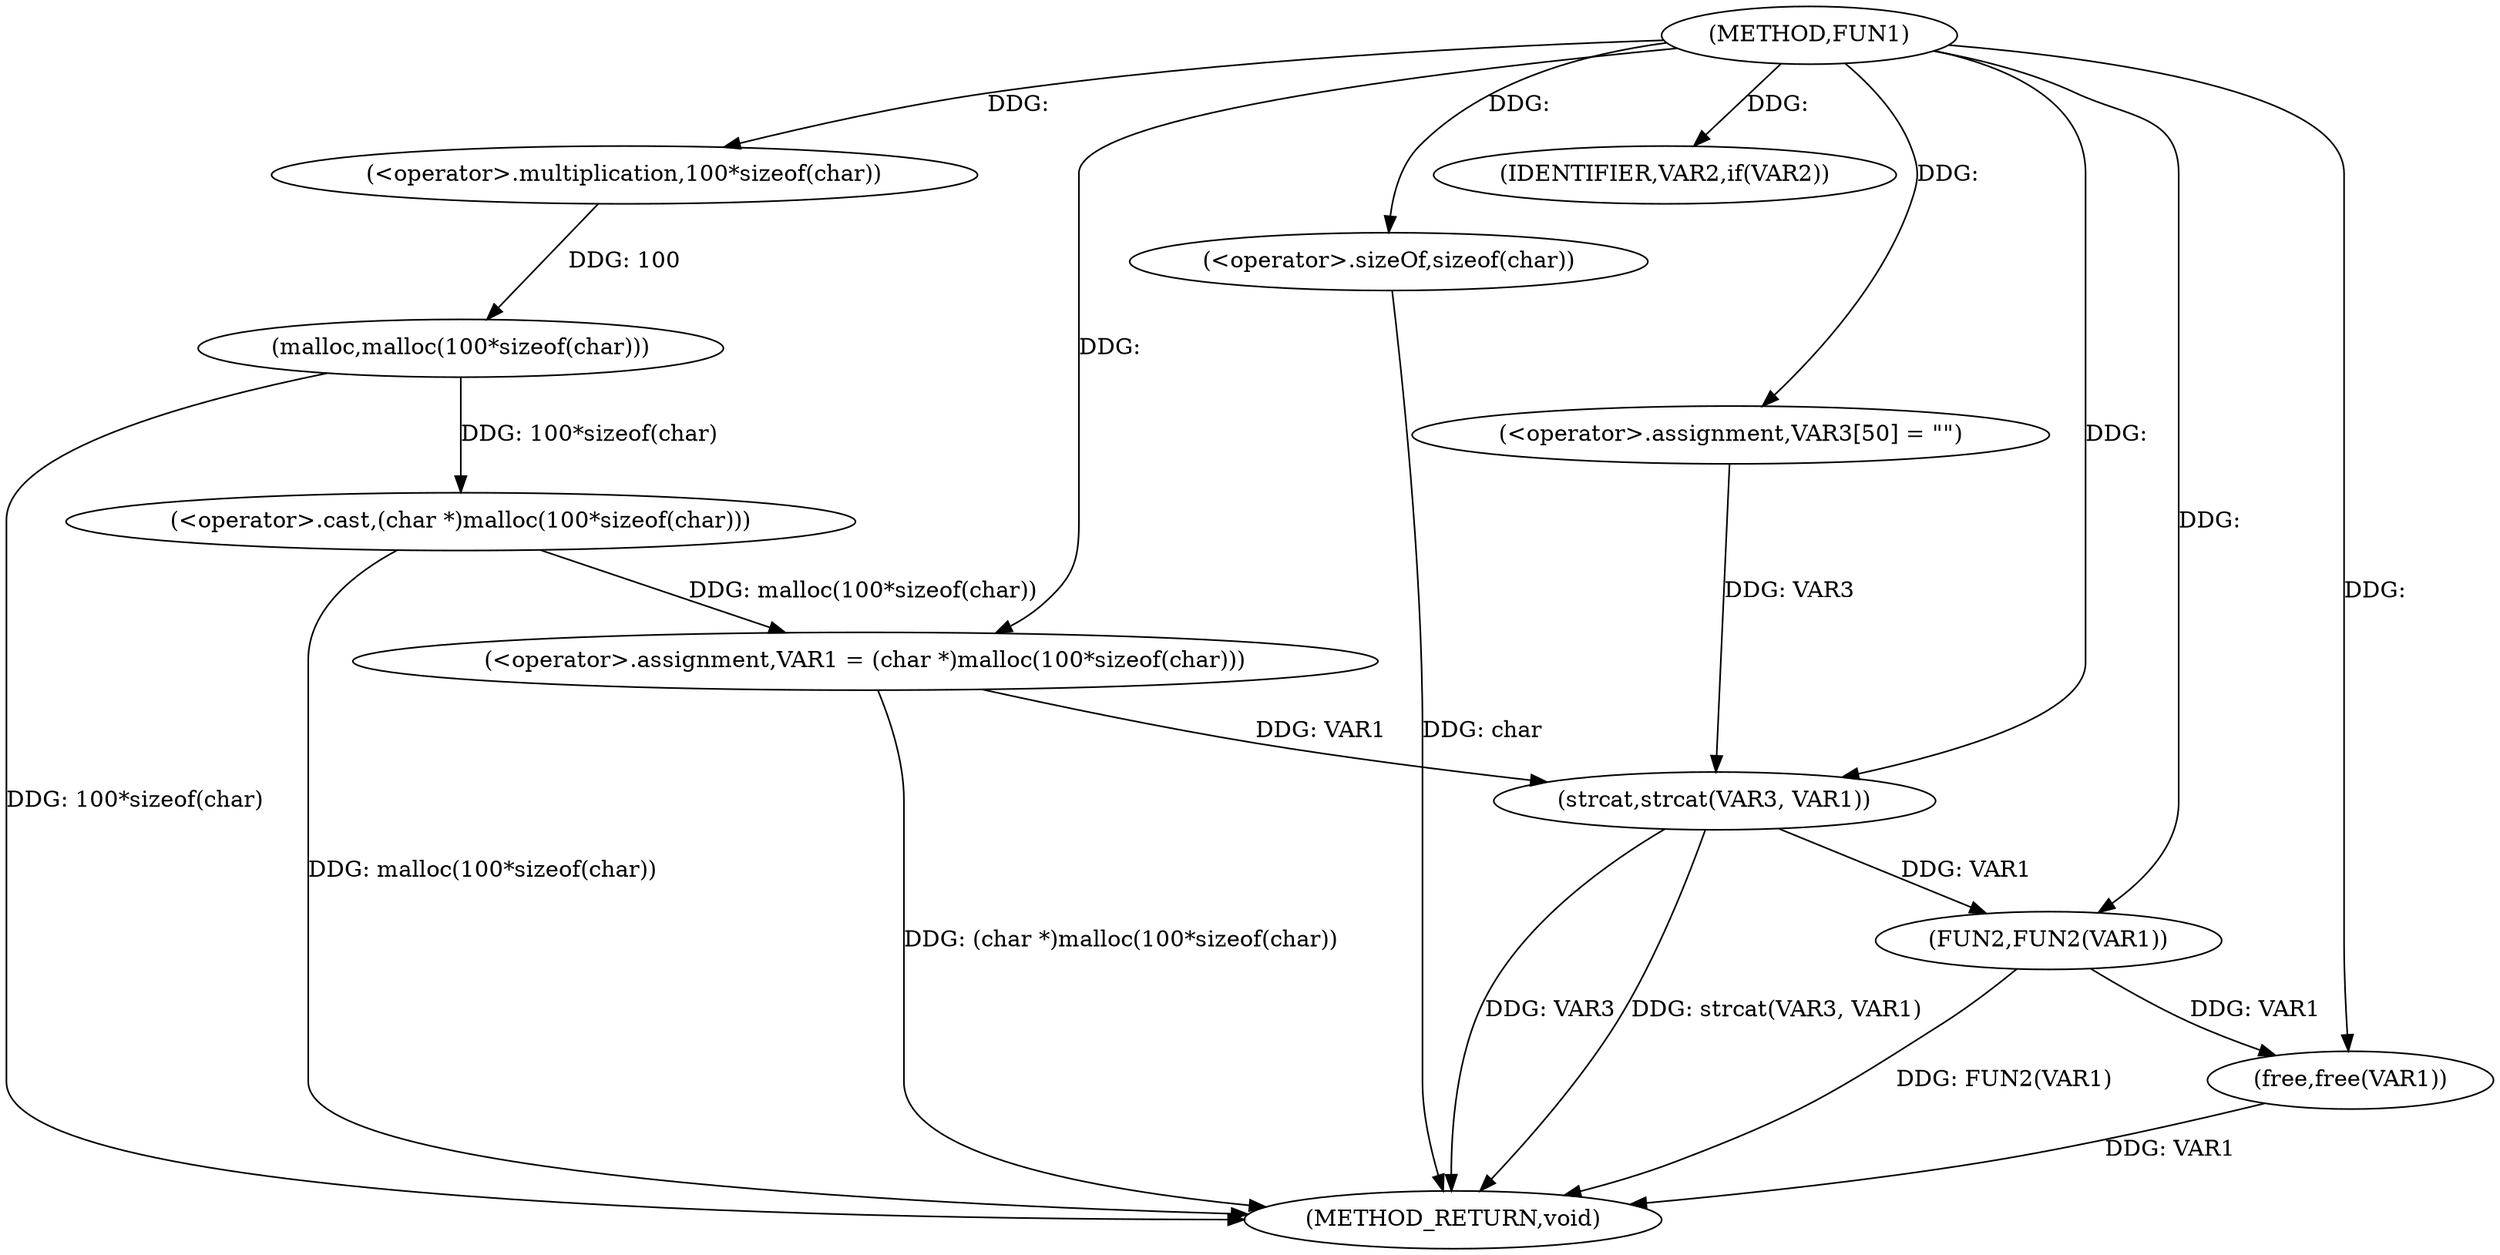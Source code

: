 digraph FUN1 {  
"1000100" [label = "(METHOD,FUN1)" ]
"1000127" [label = "(METHOD_RETURN,void)" ]
"1000103" [label = "(<operator>.assignment,VAR1 = (char *)malloc(100*sizeof(char)))" ]
"1000105" [label = "(<operator>.cast,(char *)malloc(100*sizeof(char)))" ]
"1000107" [label = "(malloc,malloc(100*sizeof(char)))" ]
"1000108" [label = "(<operator>.multiplication,100*sizeof(char))" ]
"1000110" [label = "(<operator>.sizeOf,sizeof(char))" ]
"1000113" [label = "(IDENTIFIER,VAR2,if(VAR2))" ]
"1000117" [label = "(<operator>.assignment,VAR3[50] = \"\")" ]
"1000120" [label = "(strcat,strcat(VAR3, VAR1))" ]
"1000123" [label = "(FUN2,FUN2(VAR1))" ]
"1000125" [label = "(free,free(VAR1))" ]
  "1000125" -> "1000127"  [ label = "DDG: VAR1"] 
  "1000107" -> "1000127"  [ label = "DDG: 100*sizeof(char)"] 
  "1000105" -> "1000127"  [ label = "DDG: malloc(100*sizeof(char))"] 
  "1000103" -> "1000127"  [ label = "DDG: (char *)malloc(100*sizeof(char))"] 
  "1000123" -> "1000127"  [ label = "DDG: FUN2(VAR1)"] 
  "1000120" -> "1000127"  [ label = "DDG: VAR3"] 
  "1000110" -> "1000127"  [ label = "DDG: char"] 
  "1000120" -> "1000127"  [ label = "DDG: strcat(VAR3, VAR1)"] 
  "1000105" -> "1000103"  [ label = "DDG: malloc(100*sizeof(char))"] 
  "1000100" -> "1000103"  [ label = "DDG: "] 
  "1000107" -> "1000105"  [ label = "DDG: 100*sizeof(char)"] 
  "1000108" -> "1000107"  [ label = "DDG: 100"] 
  "1000100" -> "1000108"  [ label = "DDG: "] 
  "1000100" -> "1000110"  [ label = "DDG: "] 
  "1000100" -> "1000113"  [ label = "DDG: "] 
  "1000100" -> "1000117"  [ label = "DDG: "] 
  "1000117" -> "1000120"  [ label = "DDG: VAR3"] 
  "1000100" -> "1000120"  [ label = "DDG: "] 
  "1000103" -> "1000120"  [ label = "DDG: VAR1"] 
  "1000120" -> "1000123"  [ label = "DDG: VAR1"] 
  "1000100" -> "1000123"  [ label = "DDG: "] 
  "1000123" -> "1000125"  [ label = "DDG: VAR1"] 
  "1000100" -> "1000125"  [ label = "DDG: "] 
}
